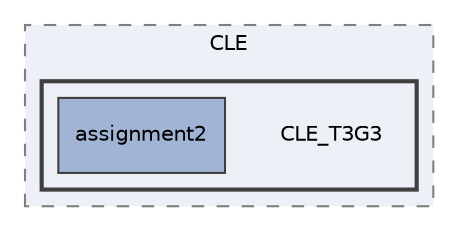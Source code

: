 digraph "/home/diogo/Universidade/Mestrado/1ºAno/2ºSemestre/CLE/CLE_T3G3"
{
 // LATEX_PDF_SIZE
  edge [fontname="Helvetica",fontsize="10",labelfontname="Helvetica",labelfontsize="10"];
  node [fontname="Helvetica",fontsize="10",shape=record];
  compound=true
  subgraph clusterdir_38bf5798338ebc472dd397432acf3f58 {
    graph [ bgcolor="#edf0f7", pencolor="grey50", style="filled,dashed,", label="CLE", fontname="Helvetica", fontsize="10", URL="dir_38bf5798338ebc472dd397432acf3f58.html"]
  subgraph clusterdir_fa2af4e9c1543e7a326aaeb9086e3a9d {
    graph [ bgcolor="#edf0f7", pencolor="grey25", style="filled,bold,", label="", fontname="Helvetica", fontsize="10", URL="dir_fa2af4e9c1543e7a326aaeb9086e3a9d.html"]
    dir_fa2af4e9c1543e7a326aaeb9086e3a9d [shape=plaintext, label="CLE_T3G3"];
  dir_23008a394111e2da4e52ce6dea7639d8 [shape=box, label="assignment2", style="filled,", fillcolor="#a2b4d6", color="grey25", URL="dir_23008a394111e2da4e52ce6dea7639d8.html"];
  }
  }
}
